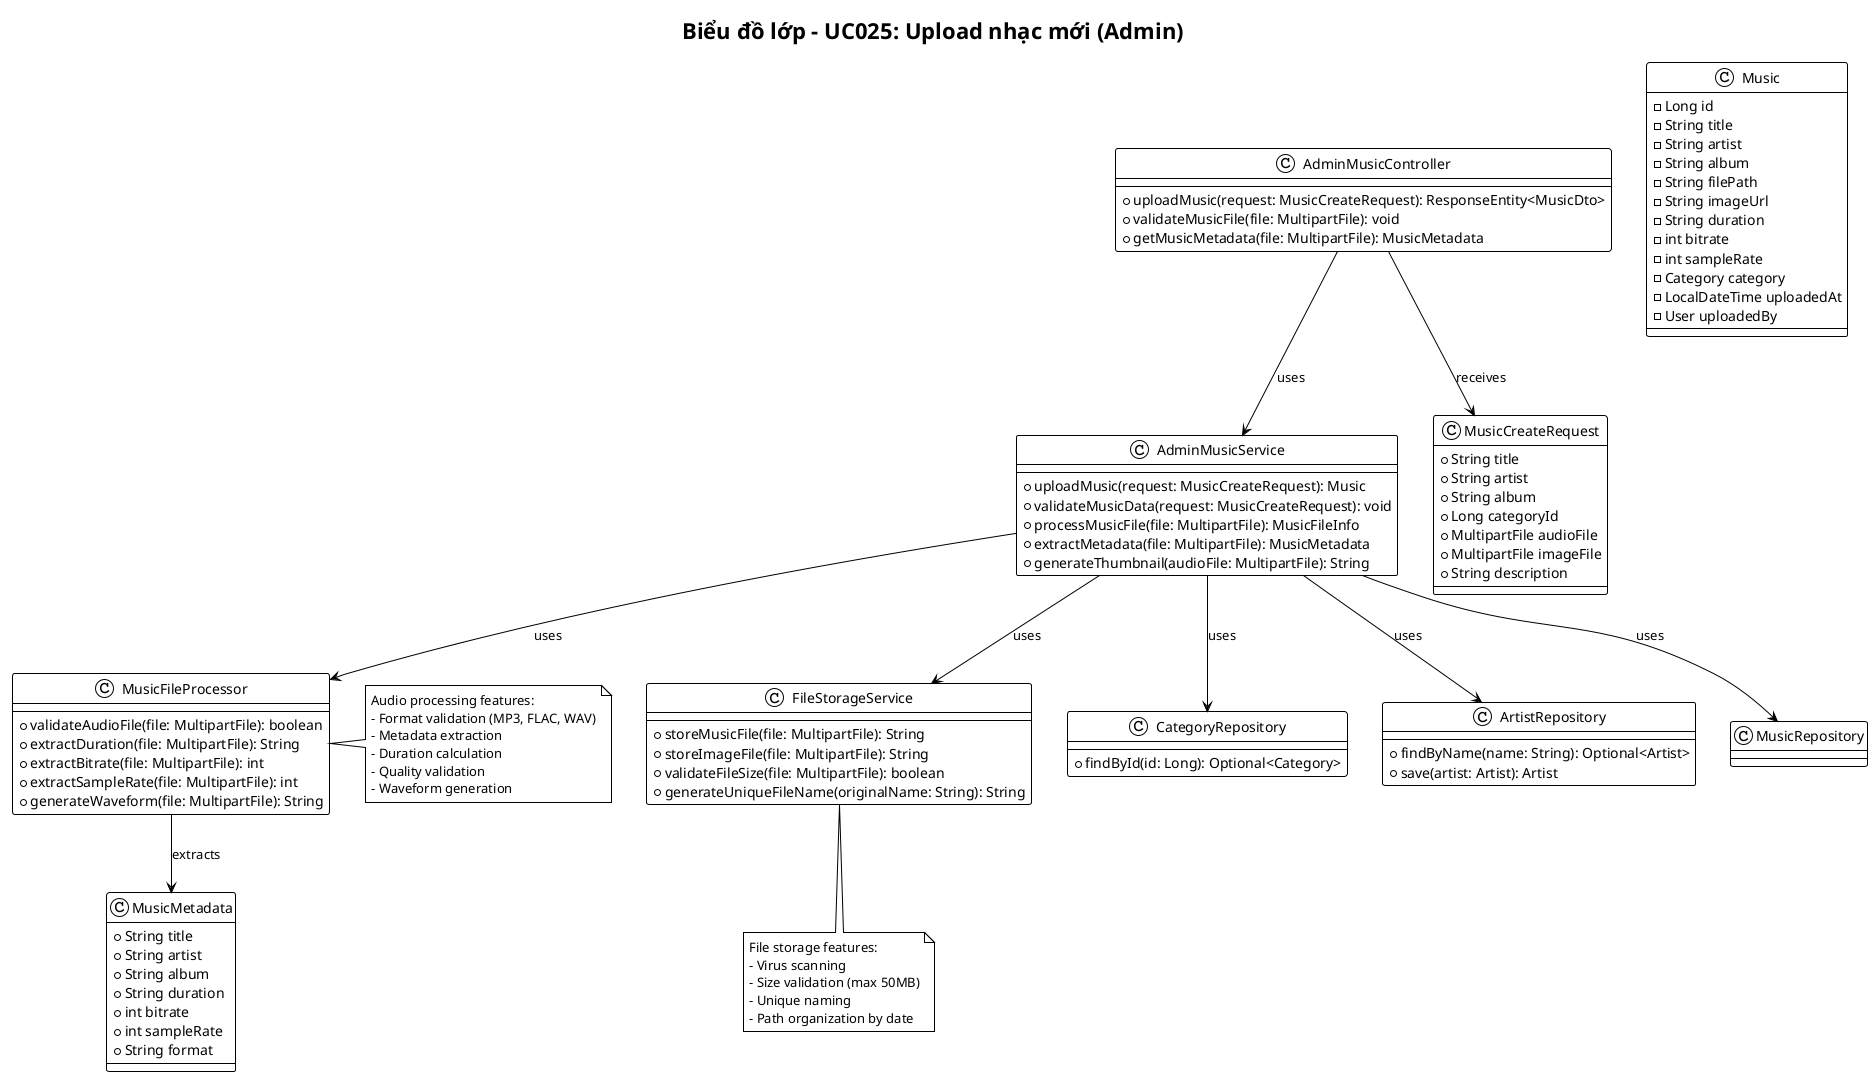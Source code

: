 @startuml UC025-Class-Diagram-Upload-Nhac-Moi
!theme plain

title Biểu đồ lớp - UC025: Upload nhạc mới (Admin)

class AdminMusicController {
    + uploadMusic(request: MusicCreateRequest): ResponseEntity<MusicDto>
    + validateMusicFile(file: MultipartFile): void
    + getMusicMetadata(file: MultipartFile): MusicMetadata
}

class AdminMusicService {
    + uploadMusic(request: MusicCreateRequest): Music
    + validateMusicData(request: MusicCreateRequest): void
    + processMusicFile(file: MultipartFile): MusicFileInfo
    + extractMetadata(file: MultipartFile): MusicMetadata
    + generateThumbnail(audioFile: MultipartFile): String
}

class MusicFileProcessor {
    + validateAudioFile(file: MultipartFile): boolean
    + extractDuration(file: MultipartFile): String
    + extractBitrate(file: MultipartFile): int
    + extractSampleRate(file: MultipartFile): int
    + generateWaveform(file: MultipartFile): String
}

class FileStorageService {
    + storeMusicFile(file: MultipartFile): String
    + storeImageFile(file: MultipartFile): String
    + validateFileSize(file: MultipartFile): boolean
    + generateUniqueFileName(originalName: String): String
}

class Music {
    - Long id
    - String title
    - String artist
    - String album
    - String filePath
    - String imageUrl
    - String duration
    - int bitrate
    - int sampleRate
    - Category category
    - LocalDateTime uploadedAt
    - User uploadedBy
}

class MusicCreateRequest {
    + String title
    + String artist
    + String album
    + Long categoryId
    + MultipartFile audioFile
    + MultipartFile imageFile
    + String description
}

class MusicMetadata {
    + String title
    + String artist
    + String album
    + String duration
    + int bitrate
    + int sampleRate
    + String format
}

class CategoryRepository {
    + findById(id: Long): Optional<Category>
}

class ArtistRepository {
    + findByName(name: String): Optional<Artist>
    + save(artist: Artist): Artist
}

' Relationships
AdminMusicController --> AdminMusicService : uses
AdminMusicService --> MusicFileProcessor : uses
AdminMusicService --> FileStorageService : uses
AdminMusicService --> MusicRepository : uses
AdminMusicService --> CategoryRepository : uses
AdminMusicService --> ArtistRepository : uses
MusicFileProcessor --> MusicMetadata : extracts
AdminMusicController --> MusicCreateRequest : receives

note right of MusicFileProcessor
  Audio processing features:
  - Format validation (MP3, FLAC, WAV)
  - Metadata extraction
  - Duration calculation
  - Quality validation
  - Waveform generation
end note

note bottom of FileStorageService
  File storage features:
  - Virus scanning
  - Size validation (max 50MB)
  - Unique naming
  - Path organization by date
end note

@enduml
